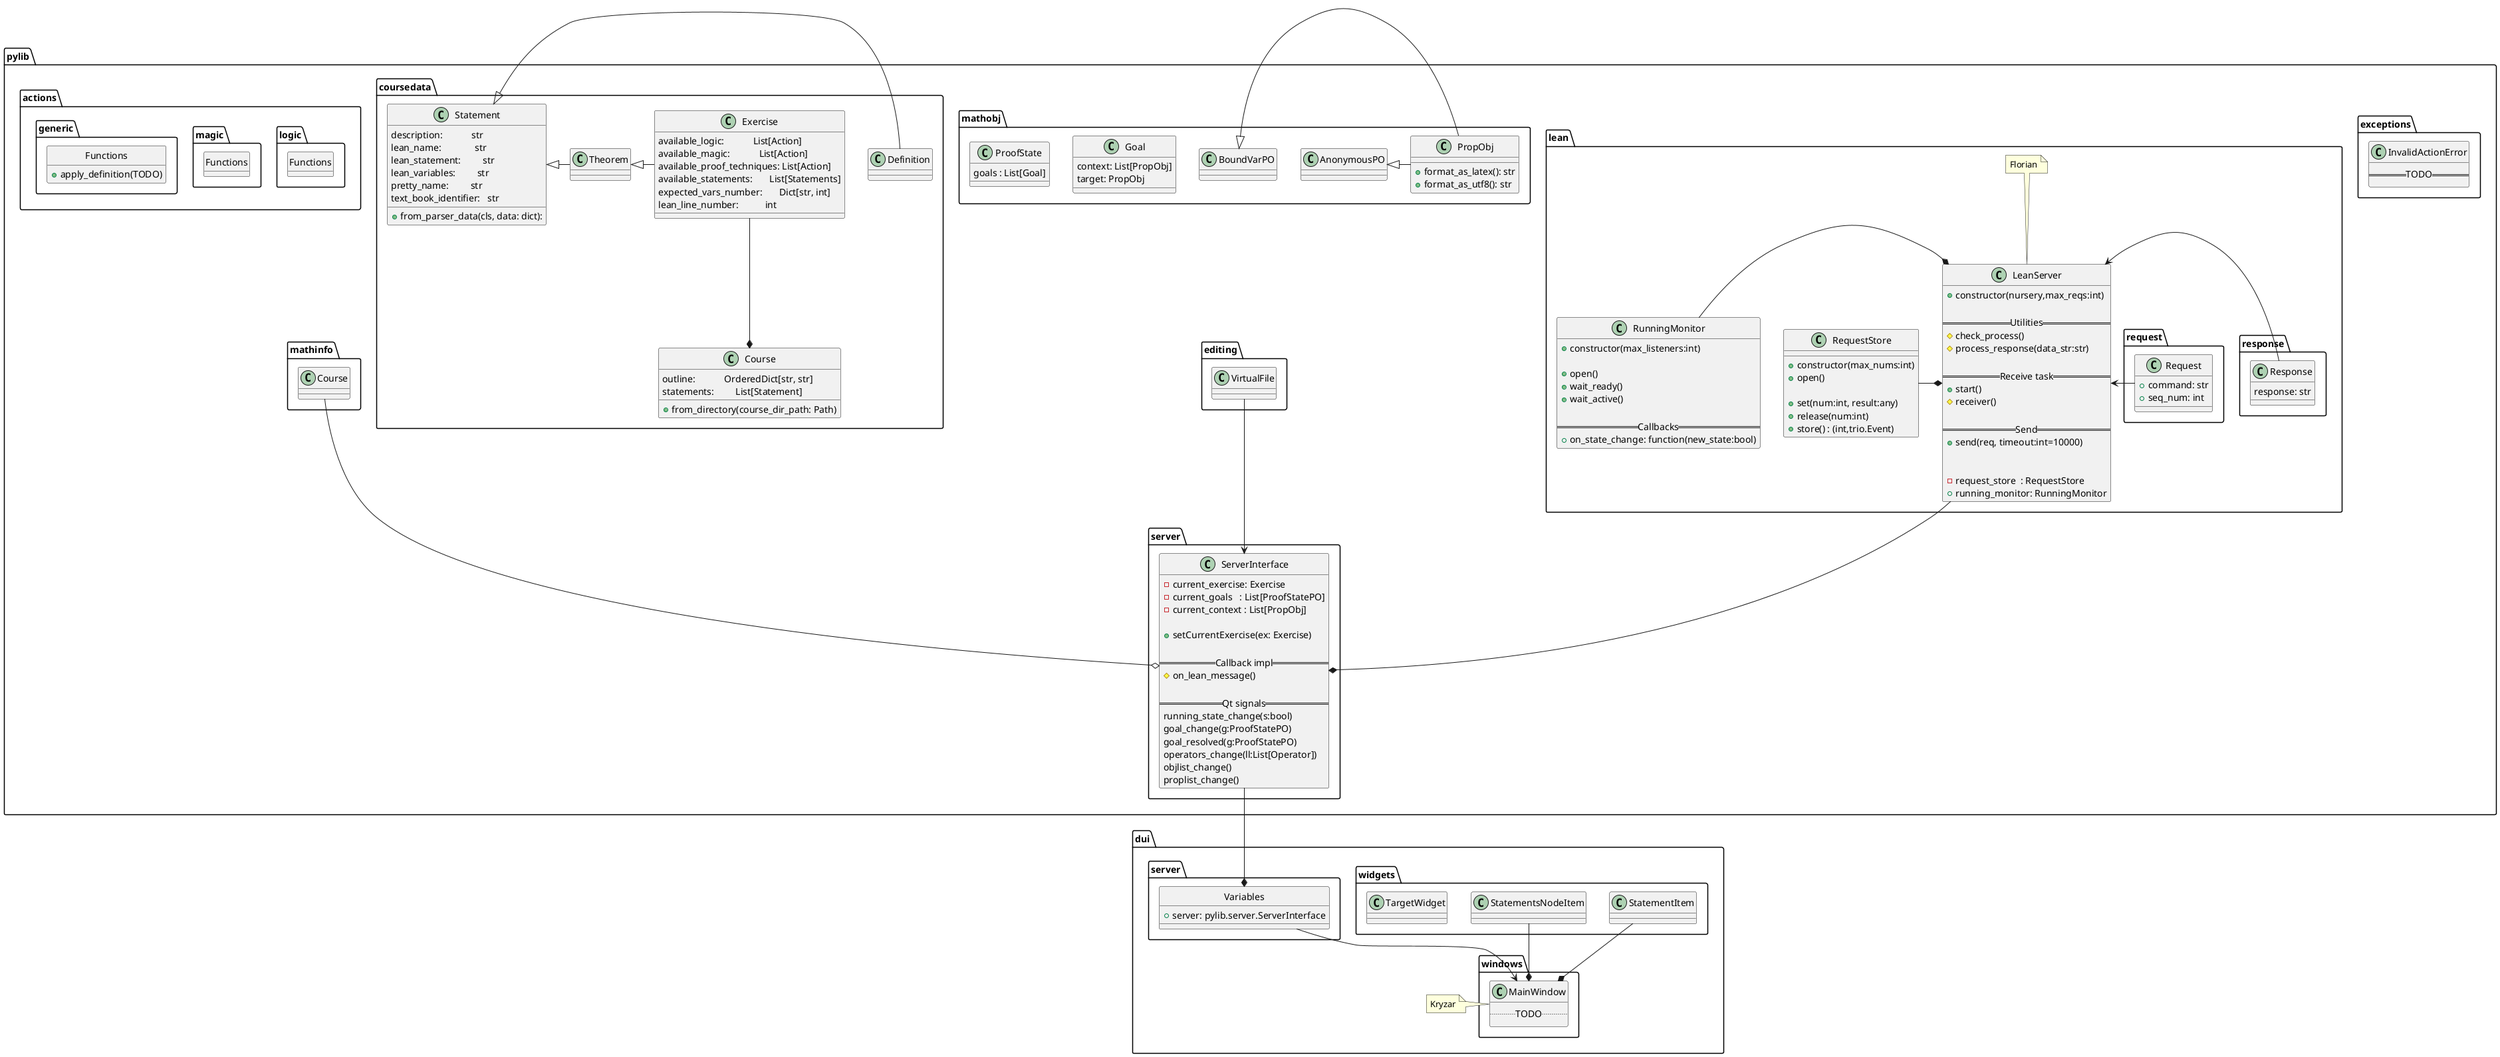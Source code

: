 @startuml
namespace pylib {
    namespace exceptions {
        class InvalidActionError {
            == TODO ==
        }
    }

    namespace lean {
        namespace response {
            class Response {
                {field} response: str
            }
        }

        namespace request {
            class Request {
                {field} +command: str
                {field} +seq_num: int
            }
        }

        class RequestStore {
            {method} +constructor(max_nums:int)
            {method} +open()

            {method} +set(num:int, result:any)
            {method} +release(num:int)
            {method} +store() : (int,trio.Event)
        }

        class RunningMonitor {
            {method} +constructor(max_listeners:int)

            {method} +open()
            {method} +wait_ready()
            {method} +wait_active()

            == Callbacks ==
            {field}  +on_state_change: function(new_state:bool)
        }

        class LeanServer {
            {method} +constructor(nursery,max_reqs:int)

            == Utilities ==
            {method} #check_process()
            {method} #process_response(data_str:str)

            == Receive task ==
            {method} +start()
            {method} #receiver()

            == Send ==
            {method} +send(req, timeout:int=10000)


            {field} -request_store  : RequestStore
            {field} +running_monitor: RunningMonitor
        }

        note top of LeanServer : Florian

        pylib.lean.RequestStore      -* pylib.lean.LeanServer
        pylib.lean.RunningMonitor    -* pylib.lean.LeanServer

        pylib.lean.response.Response -> pylib.lean.LeanServer
        pylib.lean.request.Request   -> pylib.lean.LeanServer
    }

    namespace editing {
        class VirtualFile {
        }
    }

    namespace mathobj {
        class PropObj {
            +format_as_latex(): str
            +format_as_utf8(): str
        }

        class AnonymousPO
        class BoundVarPO
        'class ProofStatePO

        class Goal {
            context: List[PropObj]
            target: PropObj
        }

        class ProofState {
            goals : List[Goal]
        }
            

        AnonymousPO  <|- PropObj
        BoundVarPO   <|- PropObj
        
        'ProofStatePO <|- PropObj
    }

    namespace coursedata {
        class Statement {
            description:            str
            lean_name:              str  
            lean_statement:         str  
            lean_variables:         str  
            pretty_name:         str 
            text_book_identifier:   str    
            +from_parser_data(cls, data: dict):
        }

        class Theorem {
        }

        class Exercise {
            available_logic:            List[Action]
            available_magic:            List[Action]  
            available_proof_techniques: List[Action]
            available_statements:       List[Statements]
            expected_vars_number:       Dict[str, int]
            lean_line_number:           int
        }

        class Definition

        Statement <|- Definition
        Statement <|- Theorem
        Theorem   <|- Exercise

        class Course {
            outline:            OrderedDict[str, str]
            statements:         List[Statement]
            +from_directory(course_dir_path: Path)
        }

        Exercise --* Course
    }

    namespace actions {
        namespace logic {
            class Functions {

            }

            hide Functions circle
            hide Functions members
            show Functions methods
        }

        namespace magic {
            class Functions {

            }

            hide Functions circle
            hide Functions members
            show Functions methods
        }

        namespace generic {
            class Functions {
                +apply_definition(TODO)
            }

            hide Functions circle
            hide Functions members
            show Functions methods
        }
    }

    namespace server {
        class ServerInterface {
            -current_exercise: Exercise
            -current_goals   : List[ProofStatePO]
            -current_context : List[PropObj]

            +setCurrentExercise(ex: Exercise)

            == Callback impl ==
            #on_lean_message()

            == Qt signals ==
            running_state_change(s:bool)
            goal_change(g:ProofStatePO)
            goal_resolved(g:ProofStatePO)
            operators_change(ll:List[Operator])
            objlist_change()
            proplist_change()
        }
    }

    pylib.mathinfo.Course      --o pylib.server.ServerInterface

    pylib.editing.VirtualFile  --> pylib.server.ServerInterface
    pylib.lean.LeanServer      --* pylib.server.ServerInterface
}

namespace dui {
    namespace widgets {
        class StatementItem
        class StatementsNodeItem
        class TargetWidget
    }

    namespace windows {
        class MainWindow {
            .. TODO ..
        }
    }

    namespace server {
        class Variables {
            +server: pylib.server.ServerInterface
        }

        pylib.server.ServerInterface --* Variables

        hide Variables circle
        hide Variables methods
        show Variables members
    }

    dui.widgets.StatementItem     --* dui.windows.MainWindow
    dui.widgets.StatementsNodeItem --* dui.windows.MainWindow

    dui.server.Variables     --> dui.windows.MainWindow

    note left of dui.windows.MainWindow : Kryzar
}
@enduml
